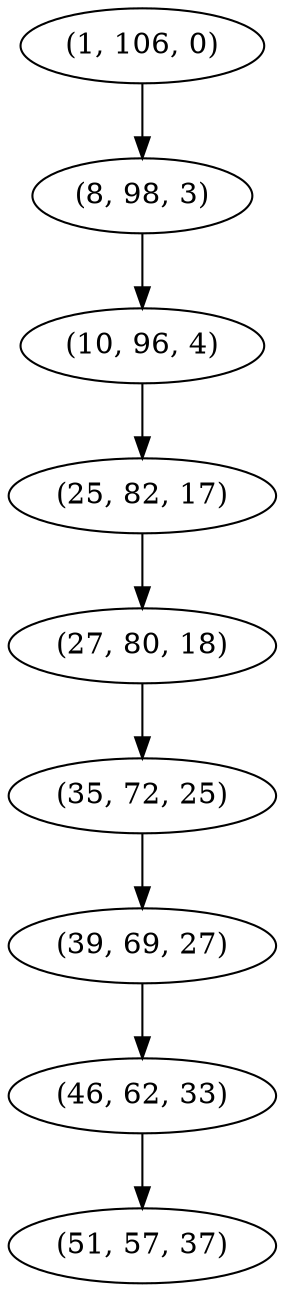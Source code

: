 digraph tree {
    "(1, 106, 0)";
    "(8, 98, 3)";
    "(10, 96, 4)";
    "(25, 82, 17)";
    "(27, 80, 18)";
    "(35, 72, 25)";
    "(39, 69, 27)";
    "(46, 62, 33)";
    "(51, 57, 37)";
    "(1, 106, 0)" -> "(8, 98, 3)";
    "(8, 98, 3)" -> "(10, 96, 4)";
    "(10, 96, 4)" -> "(25, 82, 17)";
    "(25, 82, 17)" -> "(27, 80, 18)";
    "(27, 80, 18)" -> "(35, 72, 25)";
    "(35, 72, 25)" -> "(39, 69, 27)";
    "(39, 69, 27)" -> "(46, 62, 33)";
    "(46, 62, 33)" -> "(51, 57, 37)";
}
